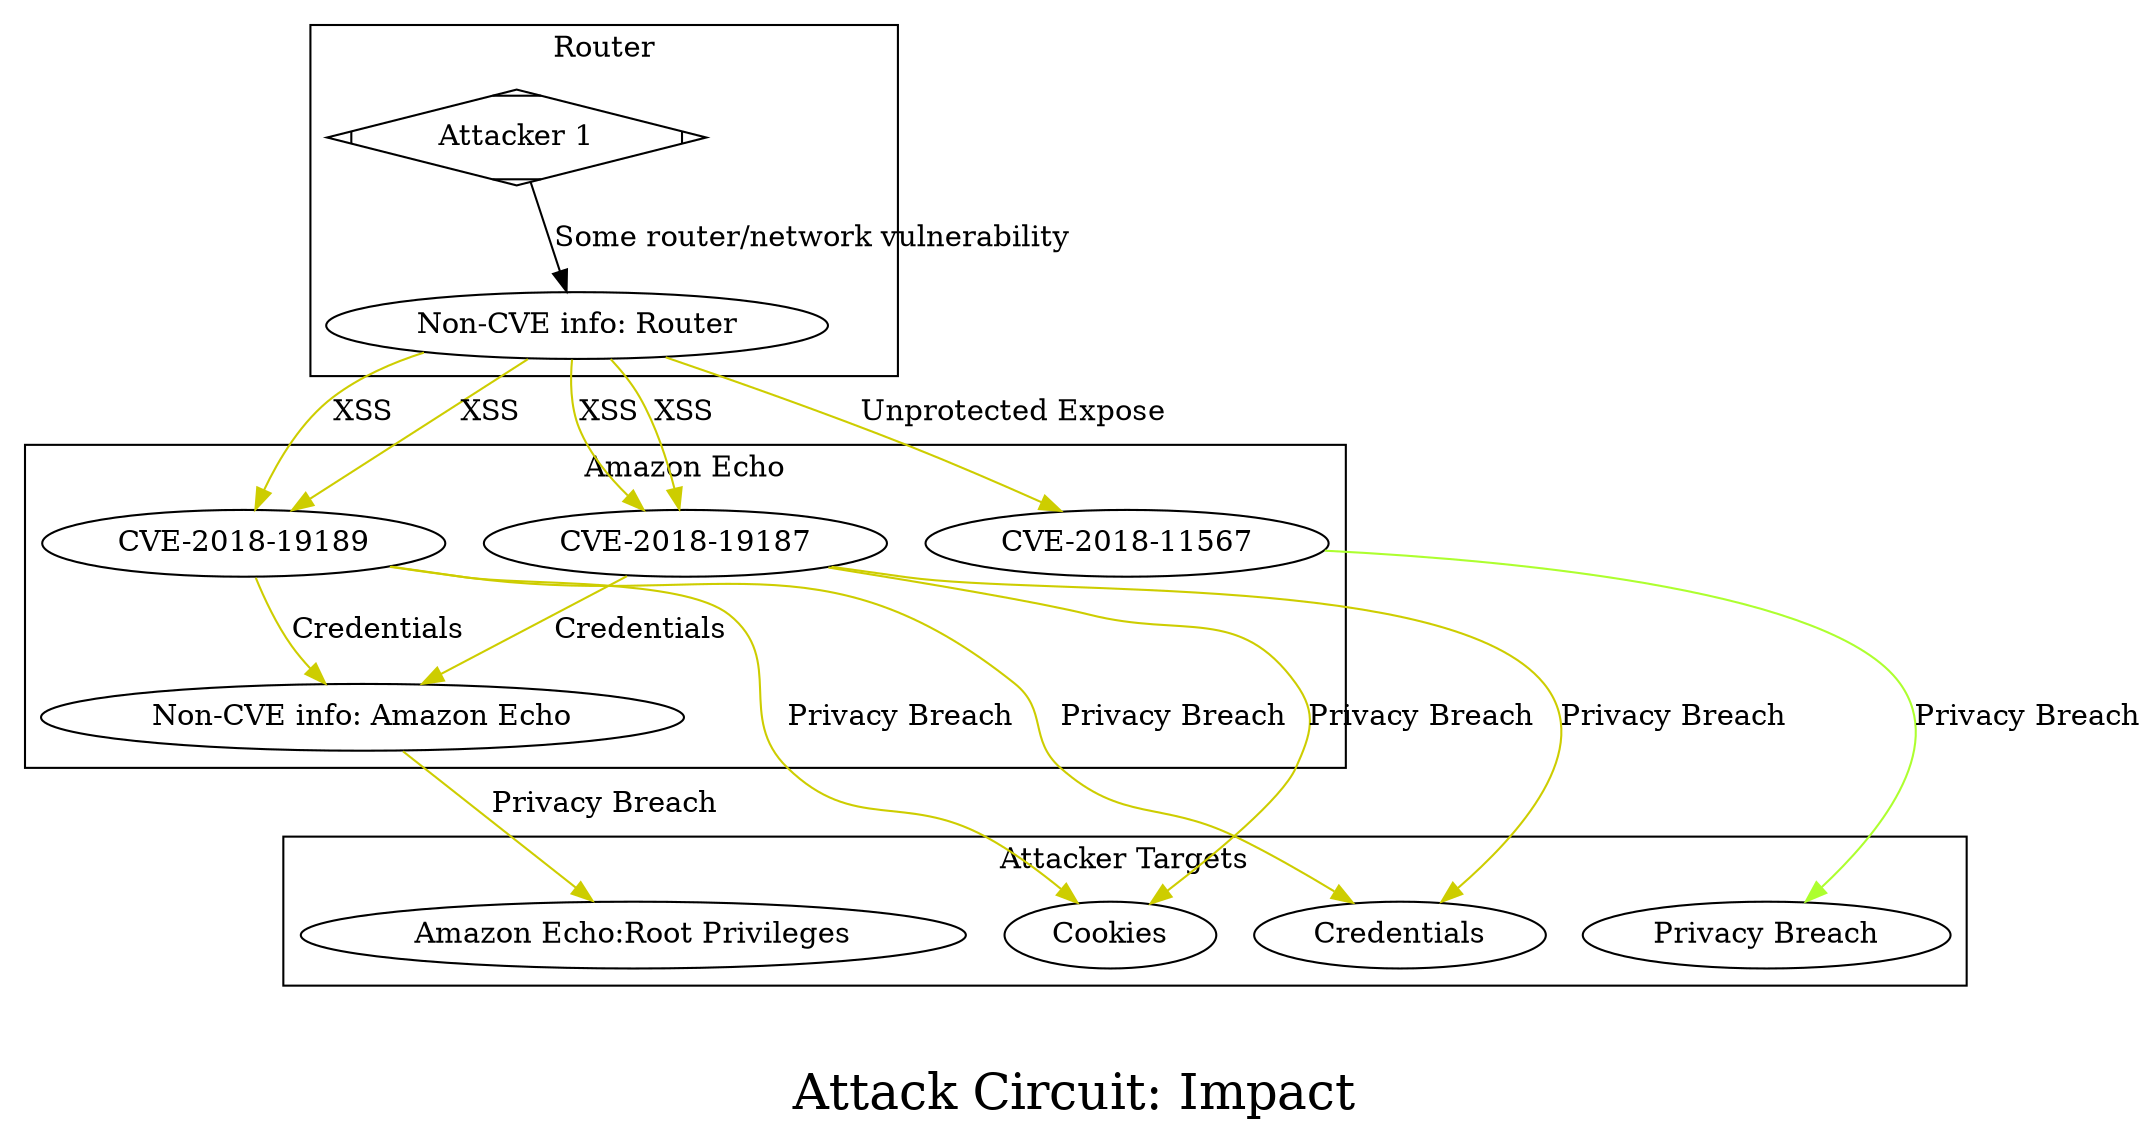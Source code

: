 /*****
Attack Circuit: Impact
*****/

digraph G {
  graph [splines=true overlap=false]
  node  [shape=ellipse, width=0.3, height=0.3]
  0 -> 1 [label="Some router/network vulnerability"];
  subgraph cluster_1 {
  label="Router";  0 [label="Attacker 1", shape=Mdiamond];
    1 [label="Non-CVE info: Router"];
  }
  subgraph cluster_2 {
  label="Amazon Echo";    2 [label="Non-CVE info: Amazon Echo"];
    3 [label="CVE-2018-19189"];
    4 [label="CVE-2018-19187"];
    5 [label="CVE-2018-11567"];
  }
  subgraph cluster_3 {
  label="Attacker Targets";    6 [label="Amazon Echo:Root Privileges"];
    7 [label="Cookies"];
    8 [label="Credentials"];
    9 [label="Privacy Breach"];
  }
  1 -> 3 [label="XSS" color="yellow3"];
  1 -> 3 [label="XSS" color="yellow3"];
  1 -> 4 [label="XSS" color="yellow3"];
  1 -> 4 [label="XSS" color="yellow3"];
  1 -> 5 [label="Unprotected Expose" color="yellow3"];
  3 -> 2 [label="Credentials" color="yellow3"];
  4 -> 2 [label="Credentials" color="yellow3"];
  2 ->  6 [label="Privacy Breach" color="yellow3"];
  3 -> 7 [label="Privacy Breach" color="yellow3"];
  3 -> 8 [label="Privacy Breach" color="yellow3"];
  4 -> 7 [label="Privacy Breach" color="yellow3"];
  4 -> 8 [label="Privacy Breach" color="yellow3"];
  5 -> 9 [label="Privacy Breach" color="greenyellow"];
  label = "\nAttack Circuit: Impact\n";  fontsize=24;
}